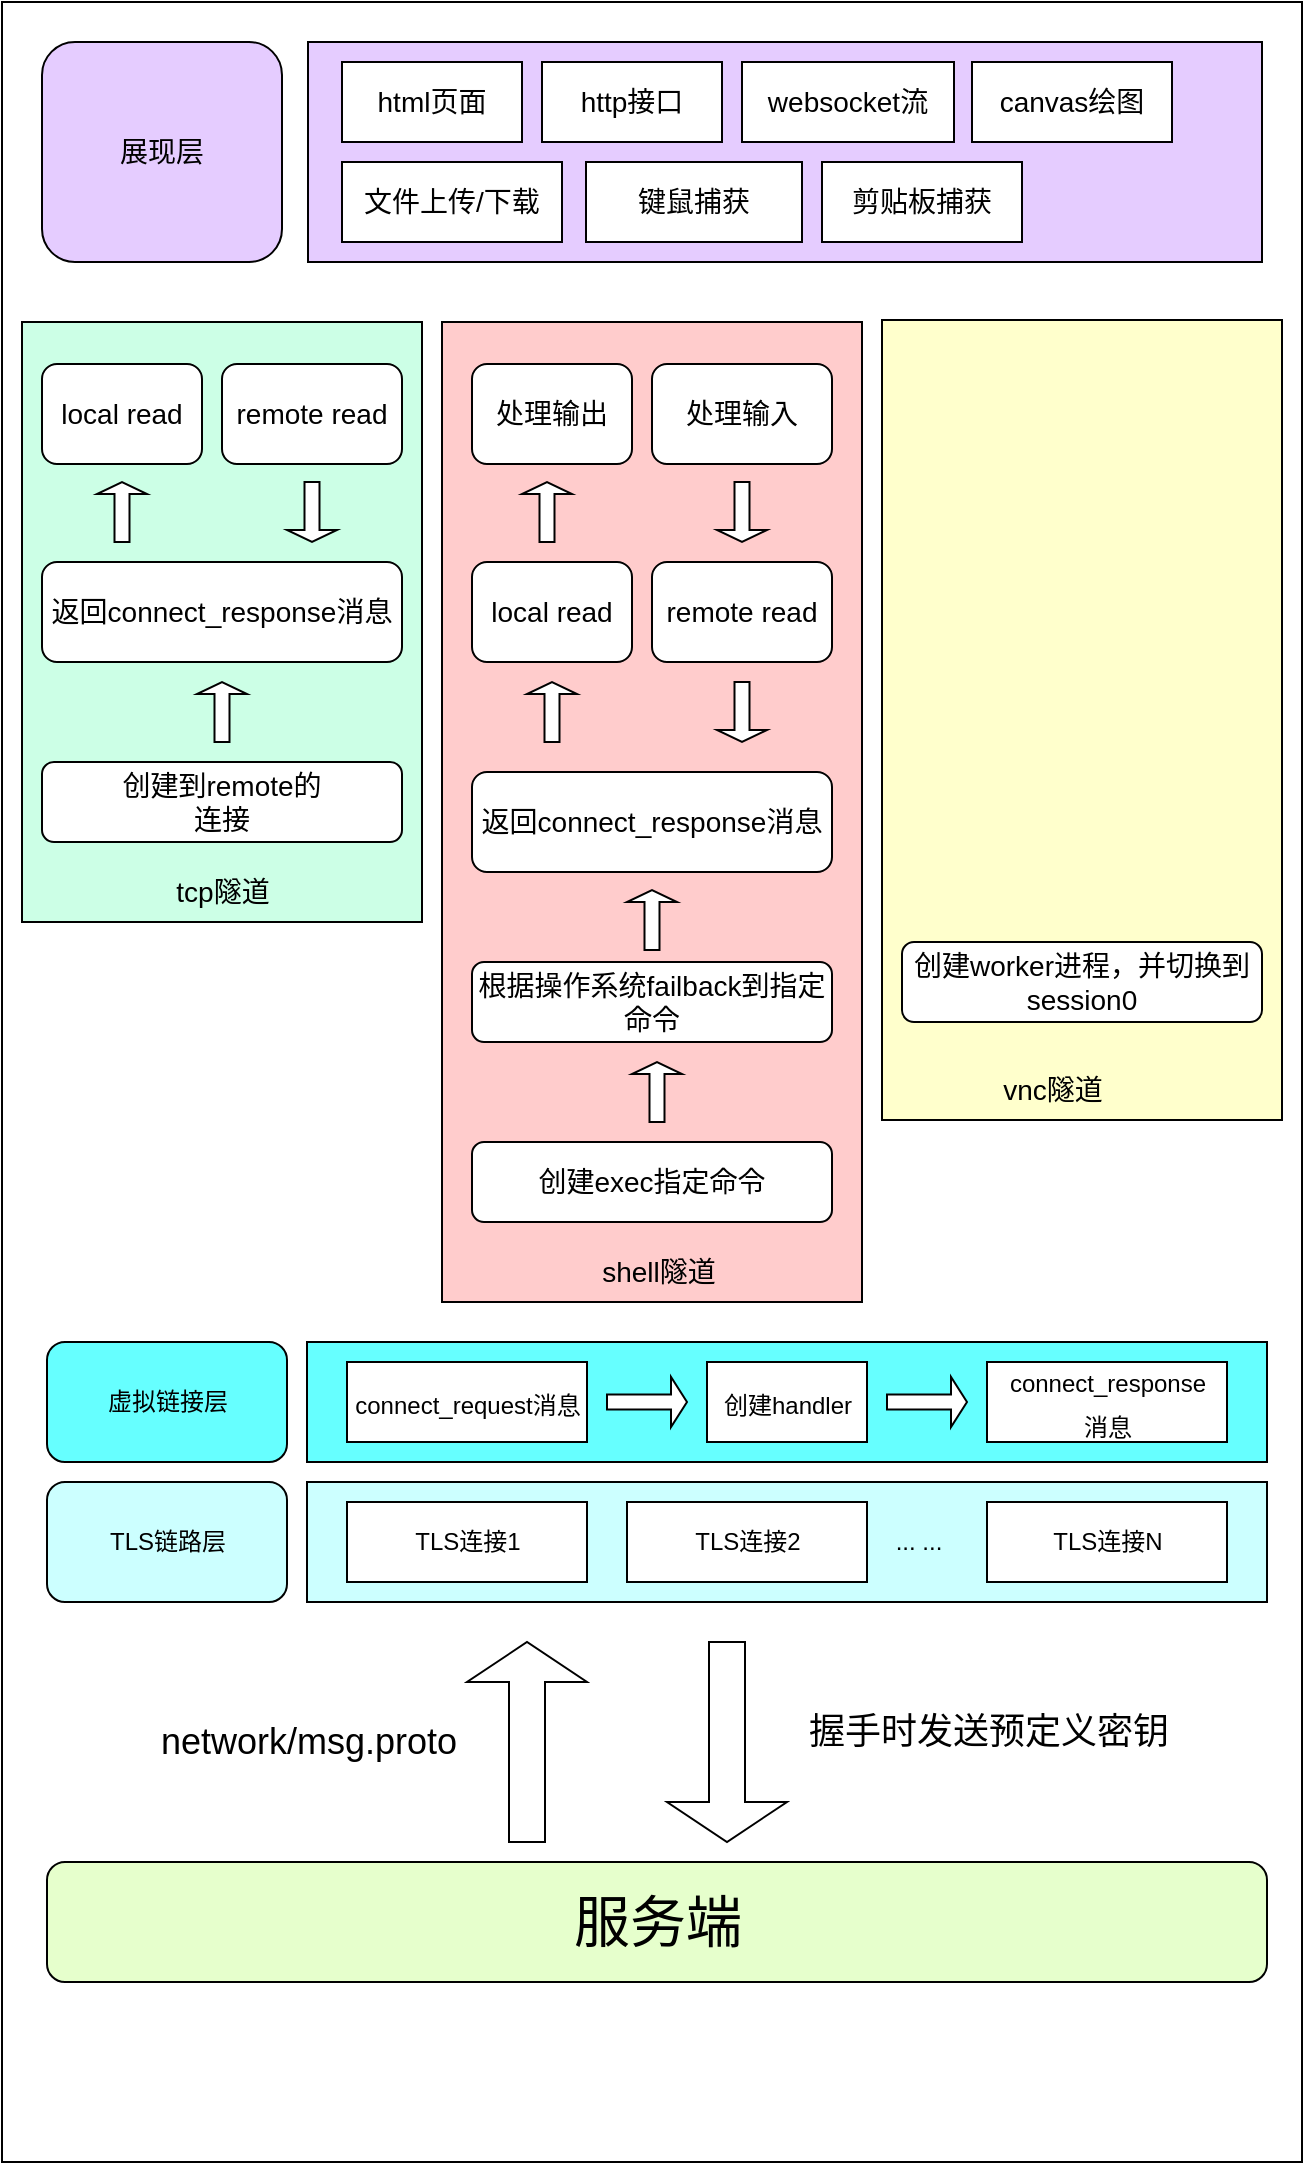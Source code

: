 <mxfile version="15.5.6" type="device"><diagram id="LZ-Lv04eS_hwo8OXVvyP" name="第 1 页"><mxGraphModel dx="786" dy="495" grid="1" gridSize="10" guides="1" tooltips="1" connect="1" arrows="1" fold="1" page="1" pageScale="1" pageWidth="827" pageHeight="1169" math="0" shadow="0"><root><mxCell id="0"/><mxCell id="1" parent="0"/><mxCell id="fxSh1utRSq2X65rolMdX-1" value="" style="rounded=0;whiteSpace=wrap;html=1;fillColor=#FFFFFF;" vertex="1" parent="1"><mxGeometry x="30" y="20" width="650" height="1080" as="geometry"/></mxCell><mxCell id="fxSh1utRSq2X65rolMdX-28" value="" style="group" vertex="1" connectable="0" parent="1"><mxGeometry x="52.5" y="690" width="610" height="320" as="geometry"/></mxCell><mxCell id="fxSh1utRSq2X65rolMdX-6" value="TLS链路层" style="rounded=1;whiteSpace=wrap;html=1;fillColor=#CCFFFF;" vertex="1" parent="fxSh1utRSq2X65rolMdX-28"><mxGeometry y="70" width="120" height="60" as="geometry"/></mxCell><mxCell id="fxSh1utRSq2X65rolMdX-7" value="" style="rounded=0;whiteSpace=wrap;html=1;fillColor=#CCFFFF;" vertex="1" parent="fxSh1utRSq2X65rolMdX-28"><mxGeometry x="130" y="70" width="480" height="60" as="geometry"/></mxCell><mxCell id="fxSh1utRSq2X65rolMdX-8" value="TLS连接1" style="rounded=0;whiteSpace=wrap;html=1;" vertex="1" parent="fxSh1utRSq2X65rolMdX-28"><mxGeometry x="150" y="80" width="120" height="40" as="geometry"/></mxCell><mxCell id="fxSh1utRSq2X65rolMdX-9" value="TLS连接2" style="rounded=0;whiteSpace=wrap;html=1;" vertex="1" parent="fxSh1utRSq2X65rolMdX-28"><mxGeometry x="290" y="80" width="120" height="40" as="geometry"/></mxCell><mxCell id="fxSh1utRSq2X65rolMdX-10" value="... ..." style="text;html=1;resizable=0;autosize=1;align=center;verticalAlign=middle;points=[];fillColor=none;strokeColor=none;rounded=0;" vertex="1" parent="fxSh1utRSq2X65rolMdX-28"><mxGeometry x="415" y="90" width="40" height="20" as="geometry"/></mxCell><mxCell id="fxSh1utRSq2X65rolMdX-11" value="TLS连接N" style="rounded=0;whiteSpace=wrap;html=1;" vertex="1" parent="fxSh1utRSq2X65rolMdX-28"><mxGeometry x="470" y="80" width="120" height="40" as="geometry"/></mxCell><mxCell id="fxSh1utRSq2X65rolMdX-12" value="虚拟链接层" style="rounded=1;whiteSpace=wrap;html=1;fillColor=#66FFFF;" vertex="1" parent="fxSh1utRSq2X65rolMdX-28"><mxGeometry width="120" height="60" as="geometry"/></mxCell><mxCell id="fxSh1utRSq2X65rolMdX-13" value="&lt;font style=&quot;font-size: 28px&quot;&gt;服务端&lt;/font&gt;" style="rounded=1;whiteSpace=wrap;html=1;fillColor=#E6FFCC;" vertex="1" parent="fxSh1utRSq2X65rolMdX-28"><mxGeometry y="260" width="610" height="60" as="geometry"/></mxCell><mxCell id="fxSh1utRSq2X65rolMdX-15" value="" style="shape=singleArrow;direction=north;whiteSpace=wrap;html=1;fillColor=#FFFFFF;" vertex="1" parent="fxSh1utRSq2X65rolMdX-28"><mxGeometry x="210" y="150" width="60" height="100" as="geometry"/></mxCell><mxCell id="fxSh1utRSq2X65rolMdX-16" value="" style="shape=singleArrow;direction=south;whiteSpace=wrap;html=1;fillColor=#FFFFFF;" vertex="1" parent="fxSh1utRSq2X65rolMdX-28"><mxGeometry x="310" y="150" width="60" height="100" as="geometry"/></mxCell><mxCell id="fxSh1utRSq2X65rolMdX-17" value="&lt;font style=&quot;font-size: 18px&quot;&gt;network/msg.proto&lt;/font&gt;" style="text;html=1;resizable=0;autosize=1;align=center;verticalAlign=middle;points=[];fillColor=none;strokeColor=none;rounded=0;" vertex="1" parent="fxSh1utRSq2X65rolMdX-28"><mxGeometry x="50" y="190" width="160" height="20" as="geometry"/></mxCell><mxCell id="fxSh1utRSq2X65rolMdX-18" value="" style="rounded=0;whiteSpace=wrap;html=1;fontSize=18;fillColor=#66FFFF;" vertex="1" parent="fxSh1utRSq2X65rolMdX-28"><mxGeometry x="130" width="480" height="60" as="geometry"/></mxCell><mxCell id="fxSh1utRSq2X65rolMdX-19" value="握手时发送预定义密钥" style="text;html=1;resizable=0;autosize=1;align=center;verticalAlign=middle;points=[];fillColor=none;strokeColor=none;rounded=0;fontSize=18;" vertex="1" parent="fxSh1utRSq2X65rolMdX-28"><mxGeometry x="370" y="180" width="200" height="30" as="geometry"/></mxCell><mxCell id="fxSh1utRSq2X65rolMdX-20" value="&lt;font style=&quot;font-size: 12px&quot;&gt;connect_request消息&lt;/font&gt;" style="rounded=0;whiteSpace=wrap;html=1;fontSize=18;fillColor=#FFFFFF;" vertex="1" parent="fxSh1utRSq2X65rolMdX-28"><mxGeometry x="150" y="10" width="120" height="40" as="geometry"/></mxCell><mxCell id="fxSh1utRSq2X65rolMdX-21" value="" style="shape=singleArrow;whiteSpace=wrap;html=1;fontSize=12;fillColor=#FFFFFF;" vertex="1" parent="fxSh1utRSq2X65rolMdX-28"><mxGeometry x="280" y="17.5" width="40" height="25" as="geometry"/></mxCell><mxCell id="fxSh1utRSq2X65rolMdX-24" value="&lt;font style=&quot;font-size: 12px&quot;&gt;创建handler&lt;/font&gt;" style="rounded=0;whiteSpace=wrap;html=1;fontSize=18;fillColor=#FFFFFF;" vertex="1" parent="fxSh1utRSq2X65rolMdX-28"><mxGeometry x="330" y="10" width="80" height="40" as="geometry"/></mxCell><mxCell id="fxSh1utRSq2X65rolMdX-25" value="" style="shape=singleArrow;whiteSpace=wrap;html=1;fontSize=12;fillColor=#FFFFFF;" vertex="1" parent="fxSh1utRSq2X65rolMdX-28"><mxGeometry x="420" y="17.5" width="40" height="25" as="geometry"/></mxCell><mxCell id="fxSh1utRSq2X65rolMdX-26" value="&lt;font style=&quot;font-size: 12px&quot;&gt;connect_response&lt;br&gt;消息&lt;/font&gt;" style="rounded=0;whiteSpace=wrap;html=1;fontSize=18;fillColor=#FFFFFF;" vertex="1" parent="fxSh1utRSq2X65rolMdX-28"><mxGeometry x="470" y="10" width="120" height="40" as="geometry"/></mxCell><mxCell id="fxSh1utRSq2X65rolMdX-31" value="" style="rounded=0;whiteSpace=wrap;html=1;fontSize=28;fillColor=#FFFFCC;" vertex="1" parent="1"><mxGeometry x="470" y="179" width="200" height="400" as="geometry"/></mxCell><mxCell id="fxSh1utRSq2X65rolMdX-33" value="&lt;font style=&quot;font-size: 14px&quot;&gt;vnc隧道&lt;/font&gt;" style="text;html=1;resizable=0;autosize=1;align=center;verticalAlign=middle;points=[];fillColor=none;strokeColor=none;rounded=0;fontSize=28;" vertex="1" parent="1"><mxGeometry x="520" y="539" width="70" height="40" as="geometry"/></mxCell><mxCell id="fxSh1utRSq2X65rolMdX-45" value="展现层" style="rounded=1;whiteSpace=wrap;html=1;fontSize=14;fillColor=#E5CCFF;" vertex="1" parent="1"><mxGeometry x="50" y="40" width="120" height="110" as="geometry"/></mxCell><mxCell id="fxSh1utRSq2X65rolMdX-46" value="" style="rounded=0;whiteSpace=wrap;html=1;fontSize=14;fillColor=#E5CCFF;" vertex="1" parent="1"><mxGeometry x="183" y="40" width="477" height="110" as="geometry"/></mxCell><mxCell id="fxSh1utRSq2X65rolMdX-47" value="http接口" style="rounded=0;whiteSpace=wrap;html=1;fontSize=14;fillColor=#FFFFFF;" vertex="1" parent="1"><mxGeometry x="300" y="50" width="90" height="40" as="geometry"/></mxCell><mxCell id="fxSh1utRSq2X65rolMdX-49" value="websocket流" style="rounded=0;whiteSpace=wrap;html=1;fontSize=14;fillColor=#FFFFFF;" vertex="1" parent="1"><mxGeometry x="400" y="50" width="106" height="40" as="geometry"/></mxCell><mxCell id="fxSh1utRSq2X65rolMdX-50" value="canvas绘图" style="rounded=0;whiteSpace=wrap;html=1;fontSize=14;fillColor=#FFFFFF;" vertex="1" parent="1"><mxGeometry x="515" y="50" width="100" height="40" as="geometry"/></mxCell><mxCell id="fxSh1utRSq2X65rolMdX-51" value="键鼠捕获" style="rounded=0;whiteSpace=wrap;html=1;fontSize=14;fillColor=#FFFFFF;" vertex="1" parent="1"><mxGeometry x="322" y="100" width="108" height="40" as="geometry"/></mxCell><mxCell id="fxSh1utRSq2X65rolMdX-53" value="文件上传/下载" style="rounded=0;whiteSpace=wrap;html=1;fontSize=14;fillColor=#FFFFFF;" vertex="1" parent="1"><mxGeometry x="200" y="100" width="110" height="40" as="geometry"/></mxCell><mxCell id="fxSh1utRSq2X65rolMdX-54" value="剪贴板捕获" style="rounded=0;whiteSpace=wrap;html=1;fontSize=14;fillColor=#FFFFFF;" vertex="1" parent="1"><mxGeometry x="440" y="100" width="100" height="40" as="geometry"/></mxCell><mxCell id="fxSh1utRSq2X65rolMdX-63" value="" style="group" vertex="1" connectable="0" parent="1"><mxGeometry x="40" y="180" width="200" height="300" as="geometry"/></mxCell><mxCell id="fxSh1utRSq2X65rolMdX-27" value="" style="rounded=0;whiteSpace=wrap;html=1;fontSize=28;fillColor=#CCFFE6;" vertex="1" parent="fxSh1utRSq2X65rolMdX-63"><mxGeometry width="200" height="300" as="geometry"/></mxCell><mxCell id="fxSh1utRSq2X65rolMdX-29" value="&lt;font style=&quot;font-size: 14px&quot;&gt;tcp隧道&lt;/font&gt;" style="text;html=1;resizable=0;autosize=1;align=center;verticalAlign=middle;points=[];fillColor=none;strokeColor=none;rounded=0;fontSize=28;" vertex="1" parent="fxSh1utRSq2X65rolMdX-63"><mxGeometry x="70" y="260" width="60" height="40" as="geometry"/></mxCell><mxCell id="fxSh1utRSq2X65rolMdX-35" value="创建到remote的&lt;br&gt;连接" style="rounded=1;whiteSpace=wrap;html=1;fontSize=14;fillColor=#FFFFFF;" vertex="1" parent="fxSh1utRSq2X65rolMdX-63"><mxGeometry x="10" y="220" width="180" height="40" as="geometry"/></mxCell><mxCell id="fxSh1utRSq2X65rolMdX-36" value="" style="shape=singleArrow;direction=north;whiteSpace=wrap;html=1;fontSize=14;fillColor=#FFFFFF;" vertex="1" parent="fxSh1utRSq2X65rolMdX-63"><mxGeometry x="87.5" y="180" width="25" height="30" as="geometry"/></mxCell><mxCell id="fxSh1utRSq2X65rolMdX-37" value="返回connect_response消息" style="rounded=1;whiteSpace=wrap;html=1;fontSize=14;fillColor=#FFFFFF;" vertex="1" parent="fxSh1utRSq2X65rolMdX-63"><mxGeometry x="10" y="120" width="180" height="50" as="geometry"/></mxCell><mxCell id="fxSh1utRSq2X65rolMdX-40" value="local read" style="rounded=1;whiteSpace=wrap;html=1;fontSize=14;fillColor=#FFFFFF;" vertex="1" parent="fxSh1utRSq2X65rolMdX-63"><mxGeometry x="10" y="21" width="80" height="50" as="geometry"/></mxCell><mxCell id="fxSh1utRSq2X65rolMdX-41" value="remote read" style="rounded=1;whiteSpace=wrap;html=1;fontSize=14;fillColor=#FFFFFF;" vertex="1" parent="fxSh1utRSq2X65rolMdX-63"><mxGeometry x="100" y="21" width="90" height="50" as="geometry"/></mxCell><mxCell id="fxSh1utRSq2X65rolMdX-42" value="" style="shape=singleArrow;direction=north;whiteSpace=wrap;html=1;fontSize=14;fillColor=#FFFFFF;" vertex="1" parent="fxSh1utRSq2X65rolMdX-63"><mxGeometry x="37.5" y="80" width="25" height="30" as="geometry"/></mxCell><mxCell id="fxSh1utRSq2X65rolMdX-43" value="" style="shape=singleArrow;direction=south;whiteSpace=wrap;html=1;fontSize=14;fillColor=#FFFFFF;" vertex="1" parent="fxSh1utRSq2X65rolMdX-63"><mxGeometry x="132.5" y="80" width="25" height="30" as="geometry"/></mxCell><mxCell id="fxSh1utRSq2X65rolMdX-67" value="html页面" style="rounded=0;whiteSpace=wrap;html=1;fontSize=14;fillColor=#FFFFFF;" vertex="1" parent="1"><mxGeometry x="200" y="50" width="90" height="40" as="geometry"/></mxCell><mxCell id="fxSh1utRSq2X65rolMdX-71" value="创建worker进程，并切换到session0" style="rounded=1;whiteSpace=wrap;html=1;fontSize=14;fillColor=#FFFFFF;" vertex="1" parent="1"><mxGeometry x="480" y="490" width="180" height="40" as="geometry"/></mxCell><mxCell id="fxSh1utRSq2X65rolMdX-77" value="" style="group" vertex="1" connectable="0" parent="1"><mxGeometry x="250" y="180" width="210" height="490" as="geometry"/></mxCell><mxCell id="fxSh1utRSq2X65rolMdX-30" value="" style="rounded=0;whiteSpace=wrap;html=1;fontSize=28;fillColor=#FFCCCC;" vertex="1" parent="fxSh1utRSq2X65rolMdX-77"><mxGeometry width="210" height="490" as="geometry"/></mxCell><mxCell id="fxSh1utRSq2X65rolMdX-32" value="&lt;font style=&quot;font-size: 14px&quot;&gt;shell隧道&lt;/font&gt;" style="text;html=1;resizable=0;autosize=1;align=center;verticalAlign=middle;points=[];fillColor=none;strokeColor=none;rounded=0;fontSize=28;" vertex="1" parent="fxSh1utRSq2X65rolMdX-77"><mxGeometry x="72.5" y="450" width="70" height="40" as="geometry"/></mxCell><mxCell id="fxSh1utRSq2X65rolMdX-56" value="根据操作系统failback到指定命令" style="rounded=1;whiteSpace=wrap;html=1;fontSize=14;fillColor=#FFFFFF;" vertex="1" parent="fxSh1utRSq2X65rolMdX-77"><mxGeometry x="15" y="320" width="180" height="40" as="geometry"/></mxCell><mxCell id="fxSh1utRSq2X65rolMdX-57" value="" style="shape=singleArrow;direction=north;whiteSpace=wrap;html=1;fontSize=14;fillColor=#FFFFFF;" vertex="1" parent="fxSh1utRSq2X65rolMdX-77"><mxGeometry x="92.5" y="284" width="25" height="30" as="geometry"/></mxCell><mxCell id="fxSh1utRSq2X65rolMdX-58" value="返回connect_response消息" style="rounded=1;whiteSpace=wrap;html=1;fontSize=14;fillColor=#FFFFFF;" vertex="1" parent="fxSh1utRSq2X65rolMdX-77"><mxGeometry x="15" y="225" width="180" height="50" as="geometry"/></mxCell><mxCell id="fxSh1utRSq2X65rolMdX-59" value="local read" style="rounded=1;whiteSpace=wrap;html=1;fontSize=14;fillColor=#FFFFFF;" vertex="1" parent="fxSh1utRSq2X65rolMdX-77"><mxGeometry x="15" y="120" width="80" height="50" as="geometry"/></mxCell><mxCell id="fxSh1utRSq2X65rolMdX-60" value="remote read" style="rounded=1;whiteSpace=wrap;html=1;fontSize=14;fillColor=#FFFFFF;" vertex="1" parent="fxSh1utRSq2X65rolMdX-77"><mxGeometry x="105" y="120" width="90" height="50" as="geometry"/></mxCell><mxCell id="fxSh1utRSq2X65rolMdX-61" value="" style="shape=singleArrow;direction=north;whiteSpace=wrap;html=1;fontSize=14;fillColor=#FFFFFF;" vertex="1" parent="fxSh1utRSq2X65rolMdX-77"><mxGeometry x="42.5" y="180" width="25" height="30" as="geometry"/></mxCell><mxCell id="fxSh1utRSq2X65rolMdX-62" value="" style="shape=singleArrow;direction=south;whiteSpace=wrap;html=1;fontSize=14;fillColor=#FFFFFF;" vertex="1" parent="fxSh1utRSq2X65rolMdX-77"><mxGeometry x="137.5" y="180" width="25" height="30" as="geometry"/></mxCell><mxCell id="fxSh1utRSq2X65rolMdX-64" value="创建exec指定命令" style="rounded=1;whiteSpace=wrap;html=1;fontSize=14;fillColor=#FFFFFF;" vertex="1" parent="fxSh1utRSq2X65rolMdX-77"><mxGeometry x="15" y="410" width="180" height="40" as="geometry"/></mxCell><mxCell id="fxSh1utRSq2X65rolMdX-65" value="" style="shape=singleArrow;direction=north;whiteSpace=wrap;html=1;fontSize=14;fillColor=#FFFFFF;" vertex="1" parent="fxSh1utRSq2X65rolMdX-77"><mxGeometry x="95" y="370" width="25" height="30" as="geometry"/></mxCell><mxCell id="fxSh1utRSq2X65rolMdX-72" value="处理输出" style="rounded=1;whiteSpace=wrap;html=1;fontSize=14;fillColor=#FFFFFF;" vertex="1" parent="fxSh1utRSq2X65rolMdX-77"><mxGeometry x="15" y="21" width="80" height="50" as="geometry"/></mxCell><mxCell id="fxSh1utRSq2X65rolMdX-73" value="" style="shape=singleArrow;direction=north;whiteSpace=wrap;html=1;fontSize=14;fillColor=#FFFFFF;" vertex="1" parent="fxSh1utRSq2X65rolMdX-77"><mxGeometry x="40" y="80" width="25" height="30" as="geometry"/></mxCell><mxCell id="fxSh1utRSq2X65rolMdX-75" value="" style="shape=singleArrow;direction=south;whiteSpace=wrap;html=1;fontSize=14;fillColor=#FFFFFF;" vertex="1" parent="fxSh1utRSq2X65rolMdX-77"><mxGeometry x="137.5" y="80" width="25" height="30" as="geometry"/></mxCell><mxCell id="fxSh1utRSq2X65rolMdX-76" value="处理输入" style="rounded=1;whiteSpace=wrap;html=1;fontSize=14;fillColor=#FFFFFF;" vertex="1" parent="fxSh1utRSq2X65rolMdX-77"><mxGeometry x="105" y="21" width="90" height="50" as="geometry"/></mxCell></root></mxGraphModel></diagram></mxfile>